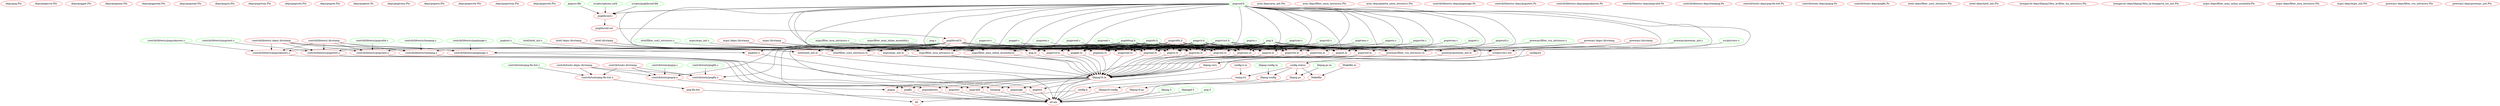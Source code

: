 digraph G {
n37[label=".deps/png.Plo", color="red"];
n36[label=".deps/pngerror.Plo", color="red"];
n35[label=".deps/pngget.Plo", color="red"];
n34[label=".deps/pngmem.Plo", color="red"];
n33[label=".deps/pngpread.Plo", color="red"];
n32[label=".deps/pngread.Plo", color="red"];
n31[label=".deps/pngrio.Plo", color="red"];
n30[label=".deps/pngrtran.Plo", color="red"];
n29[label=".deps/pngrutil.Plo", color="red"];
n28[label=".deps/pngset.Plo", color="red"];
n27[label=".deps/pngtest.Po", color="red"];
n26[label=".deps/pngtrans.Plo", color="red"];
n25[label=".deps/pngwio.Plo", color="red"];
n24[label=".deps/pngwrite.Plo", color="red"];
n23[label=".deps/pngwtran.Plo", color="red"];
n22[label=".deps/pngwutil.Plo", color="red"];
n38[label="Makefile", color="red"];
n39[label="Makefile.in", color="red"];
n42[label="all", color="red"];
n53[label="all-am", color="red"];
n21[label="arm/.deps/arm_init.Plo", color="red"];
n20[label="arm/.deps/filter_neon_intrinsics.Plo", color="red"];
n19[label="arm/.deps/palette_neon_intrinsics.Plo", color="red"];
n50[label="config.h", color="red"];
n52[label="config.h.in", color="red"];
n40[label="config.status", color="red"];
n41[label="configure", color="red"];
n138[label="contrib/libtests/.deps/.dirstamp", color="red"];
n18[label="contrib/libtests/.deps/pngimage.Po", color="red"];
n17[label="contrib/libtests/.deps/pngstest.Po", color="red"];
n16[label="contrib/libtests/.deps/pngunknown.Po", color="red"];
n15[label="contrib/libtests/.deps/pngvalid.Po", color="red"];
n14[label="contrib/libtests/.deps/timepng.Po", color="red"];
n137[label="contrib/libtests/.dirstamp", color="red"];
n147[label="contrib/libtests/pngimage.c", color="green"];
n146[label="contrib/libtests/pngimage.o", color="red"];
n141[label="contrib/libtests/pngstest.c", color="green"];
n140[label="contrib/libtests/pngstest.o", color="red"];
n136[label="contrib/libtests/pngunknown.c", color="green"];
n135[label="contrib/libtests/pngunknown.o", color="red"];
n144[label="contrib/libtests/pngvalid.c", color="green"];
n143[label="contrib/libtests/pngvalid.o", color="red"];
n153[label="contrib/libtests/timepng.c", color="green"];
n152[label="contrib/libtests/timepng.o", color="red"];
n58[label="contrib/tools/.deps/.dirstamp", color="red"];
n13[label="contrib/tools/.deps/png-fix-itxt.Po", color="red"];
n12[label="contrib/tools/.deps/pngcp.Po", color="red"];
n11[label="contrib/tools/.deps/pngfix.Po", color="red"];
n57[label="contrib/tools/.dirstamp", color="red"];
n121[label="contrib/tools/png-fix-itxt.c", color="green"];
n120[label="contrib/tools/png-fix-itxt.o", color="red"];
n150[label="contrib/tools/pngcp.c", color="green"];
n149[label="contrib/tools/pngcp.o", color="red"];
n56[label="contrib/tools/pngfix.c", color="green"];
n55[label="contrib/tools/pngfix.o", color="red"];
n107[label="intel/.deps/.dirstamp", color="red"];
n10[label="intel/.deps/filter_sse2_intrinsics.Plo", color="red"];
n9[label="intel/.deps/intel_init.Plo", color="red"];
n106[label="intel/.dirstamp", color="red"];
n109[label="intel/filter_sse2_intrinsics.c", color="green"];
n108[label="intel/filter_sse2_intrinsics.lo", color="red"];
n105[label="intel/intel_init.c", color="green"];
n104[label="intel/intel_init.lo", color="red"];
n123[label="libpng-config", color="red"];
n124[label="libpng-config.in", color="green"];
n125[label="libpng.3", color="green"];
n129[label="libpng.pc", color="red"];
n130[label="libpng.pc.in", color="green"];
n116[label="libpng.vers", color="red"];
n122[label="libpng16-config", color="red"];
n59[label="libpng16.la", color="red"];
n128[label="libpng16.pc", color="red"];
n126[label="libpngpf.3", color="green"];
n8[label="loongarch/.deps/libpng16lsx_la-filter_lsx_intrinsics.Plo", color="red"];
n7[label="loongarch/.deps/libpng16lsx_la-loongarch_lsx_init.Plo", color="red"];
n99[label="mips/.deps/.dirstamp", color="red"];
n6[label="mips/.deps/filter_mmi_inline_assembly.Plo", color="red"];
n5[label="mips/.deps/filter_msa_intrinsics.Plo", color="red"];
n4[label="mips/.deps/mips_init.Plo", color="red"];
n98[label="mips/.dirstamp", color="red"];
n103[label="mips/filter_mmi_inline_assembly.c", color="green"];
n102[label="mips/filter_mmi_inline_assembly.lo", color="red"];
n101[label="mips/filter_msa_intrinsics.c", color="green"];
n100[label="mips/filter_msa_intrinsics.lo", color="red"];
n97[label="mips/mips_init.c", color="green"];
n96[label="mips/mips_init.lo", color="red"];
n119[label="png-fix-itxt", color="red"];
n127[label="png.5", color="green"];
n61[label="png.c", color="green"];
n62[label="png.h", color="green"];
n60[label="png.lo", color="red"];
n48[label="pngconf.h", color="green"];
n148[label="pngcp", color="red"];
n64[label="pngdebug.h", color="green"];
n69[label="pngerror.c", color="green"];
n68[label="pngerror.lo", color="red"];
n54[label="pngfix", color="red"];
n71[label="pngget.c", color="green"];
n70[label="pngget.lo", color="red"];
n145[label="pngimage", color="red"];
n65[label="pnginfo.h", color="green"];
n45[label="pnglibconf.c", color="red"];
n43[label="pnglibconf.h", color="red"];
n44[label="pnglibconf.out", color="red"];
n73[label="pngmem.c", color="green"];
n72[label="pngmem.lo", color="red"];
n75[label="pngpread.c", color="green"];
n74[label="pngpread.lo", color="red"];
n67[label="pngprefix.h", color="red"];
n63[label="pngpriv.h", color="green"];
n77[label="pngread.c", color="green"];
n76[label="pngread.lo", color="red"];
n79[label="pngrio.c", color="green"];
n78[label="pngrio.lo", color="red"];
n81[label="pngrtran.c", color="green"];
n80[label="pngrtran.lo", color="red"];
n83[label="pngrutil.c", color="green"];
n82[label="pngrutil.lo", color="red"];
n85[label="pngset.c", color="green"];
n84[label="pngset.lo", color="red"];
n139[label="pngstest", color="red"];
n66[label="pngstruct.h", color="green"];
n131[label="pngtest", color="red"];
n133[label="pngtest.c", color="green"];
n132[label="pngtest.o", color="red"];
n87[label="pngtrans.c", color="green"];
n86[label="pngtrans.lo", color="red"];
n134[label="pngunknown", color="red"];
n49[label="pngusr.dfa", color="green"];
n142[label="pngvalid", color="red"];
n89[label="pngwio.c", color="green"];
n88[label="pngwio.lo", color="red"];
n91[label="pngwrite.c", color="green"];
n90[label="pngwrite.lo", color="red"];
n93[label="pngwtran.c", color="green"];
n92[label="pngwtran.lo", color="red"];
n95[label="pngwutil.c", color="green"];
n94[label="pngwutil.lo", color="red"];
n113[label="powerpc/.deps/.dirstamp", color="red"];
n3[label="powerpc/.deps/filter_vsx_intrinsics.Plo", color="red"];
n2[label="powerpc/.deps/powerpc_init.Plo", color="red"];
n112[label="powerpc/.dirstamp", color="red"];
n115[label="powerpc/filter_vsx_intrinsics.c", color="green"];
n114[label="powerpc/filter_vsx_intrinsics.lo", color="red"];
n111[label="powerpc/powerpc_init.c", color="green"];
n110[label="powerpc/powerpc_init.lo", color="red"];
n47[label="scripts/options.awk", color="green"];
n46[label="scripts/pnglibconf.dfa", color="green"];
n118[label="scripts/vers.c", color="green"];
n117[label="scripts/vers.out", color="red"];
n51[label="stamp-h1", color="red"];
n151[label="timepng", color="red"];
n39 -> n38 ; 
n40 -> n38 ; 
n50 -> n42 ; 
n43 -> n42 ; 
n38 -> n53 ; 
n50 -> n53 ; 
n125 -> n53 ; 
n122 -> n53 ; 
n59 -> n53 ; 
n128 -> n53 ; 
n126 -> n53 ; 
n119 -> n53 ; 
n127 -> n53 ; 
n62 -> n53 ; 
n48 -> n53 ; 
n148 -> n53 ; 
n54 -> n53 ; 
n145 -> n53 ; 
n43 -> n53 ; 
n139 -> n53 ; 
n131 -> n53 ; 
n134 -> n53 ; 
n142 -> n53 ; 
n151 -> n53 ; 
n51 -> n50 ; 
n41 -> n40 ; 
n138 -> n146 ; 
n137 -> n146 ; 
n147 -> n146 ; 
n43 -> n146 ; 
n138 -> n140 ; 
n137 -> n140 ; 
n141 -> n140 ; 
n43 -> n140 ; 
n138 -> n135 ; 
n137 -> n135 ; 
n136 -> n135 ; 
n43 -> n135 ; 
n138 -> n143 ; 
n137 -> n143 ; 
n144 -> n143 ; 
n43 -> n143 ; 
n138 -> n152 ; 
n137 -> n152 ; 
n153 -> n152 ; 
n43 -> n152 ; 
n58 -> n120 ; 
n57 -> n120 ; 
n121 -> n120 ; 
n58 -> n149 ; 
n57 -> n149 ; 
n150 -> n149 ; 
n43 -> n149 ; 
n58 -> n55 ; 
n57 -> n55 ; 
n56 -> n55 ; 
n43 -> n55 ; 
n107 -> n108 ; 
n106 -> n108 ; 
n109 -> n108 ; 
n62 -> n108 ; 
n48 -> n108 ; 
n64 -> n108 ; 
n65 -> n108 ; 
n43 -> n108 ; 
n67 -> n108 ; 
n63 -> n108 ; 
n66 -> n108 ; 
n107 -> n104 ; 
n106 -> n104 ; 
n105 -> n104 ; 
n62 -> n104 ; 
n48 -> n104 ; 
n64 -> n104 ; 
n65 -> n104 ; 
n43 -> n104 ; 
n67 -> n104 ; 
n63 -> n104 ; 
n66 -> n104 ; 
n40 -> n123 ; 
n124 -> n123 ; 
n40 -> n129 ; 
n130 -> n129 ; 
n117 -> n116 ; 
n123 -> n122 ; 
n108 -> n59 ; 
n104 -> n59 ; 
n116 -> n59 ; 
n102 -> n59 ; 
n100 -> n59 ; 
n96 -> n59 ; 
n60 -> n59 ; 
n68 -> n59 ; 
n70 -> n59 ; 
n72 -> n59 ; 
n74 -> n59 ; 
n76 -> n59 ; 
n78 -> n59 ; 
n80 -> n59 ; 
n82 -> n59 ; 
n84 -> n59 ; 
n86 -> n59 ; 
n88 -> n59 ; 
n90 -> n59 ; 
n92 -> n59 ; 
n94 -> n59 ; 
n114 -> n59 ; 
n110 -> n59 ; 
n129 -> n128 ; 
n99 -> n102 ; 
n98 -> n102 ; 
n103 -> n102 ; 
n62 -> n102 ; 
n48 -> n102 ; 
n64 -> n102 ; 
n65 -> n102 ; 
n43 -> n102 ; 
n67 -> n102 ; 
n63 -> n102 ; 
n66 -> n102 ; 
n99 -> n100 ; 
n98 -> n100 ; 
n101 -> n100 ; 
n62 -> n100 ; 
n48 -> n100 ; 
n64 -> n100 ; 
n65 -> n100 ; 
n43 -> n100 ; 
n67 -> n100 ; 
n63 -> n100 ; 
n66 -> n100 ; 
n99 -> n96 ; 
n98 -> n96 ; 
n97 -> n96 ; 
n62 -> n96 ; 
n48 -> n96 ; 
n64 -> n96 ; 
n65 -> n96 ; 
n43 -> n96 ; 
n67 -> n96 ; 
n63 -> n96 ; 
n66 -> n96 ; 
n120 -> n119 ; 
n61 -> n60 ; 
n62 -> n60 ; 
n48 -> n60 ; 
n64 -> n60 ; 
n65 -> n60 ; 
n43 -> n60 ; 
n67 -> n60 ; 
n63 -> n60 ; 
n66 -> n60 ; 
n149 -> n148 ; 
n59 -> n148 ; 
n62 -> n68 ; 
n48 -> n68 ; 
n64 -> n68 ; 
n69 -> n68 ; 
n65 -> n68 ; 
n43 -> n68 ; 
n67 -> n68 ; 
n63 -> n68 ; 
n66 -> n68 ; 
n55 -> n54 ; 
n59 -> n54 ; 
n62 -> n70 ; 
n48 -> n70 ; 
n64 -> n70 ; 
n71 -> n70 ; 
n65 -> n70 ; 
n43 -> n70 ; 
n67 -> n70 ; 
n63 -> n70 ; 
n66 -> n70 ; 
n146 -> n145 ; 
n59 -> n145 ; 
n48 -> n45 ; 
n49 -> n45 ; 
n47 -> n45 ; 
n46 -> n45 ; 
n44 -> n43 ; 
n45 -> n44 ; 
n62 -> n72 ; 
n48 -> n72 ; 
n64 -> n72 ; 
n65 -> n72 ; 
n43 -> n72 ; 
n73 -> n72 ; 
n67 -> n72 ; 
n63 -> n72 ; 
n66 -> n72 ; 
n62 -> n74 ; 
n48 -> n74 ; 
n64 -> n74 ; 
n65 -> n74 ; 
n43 -> n74 ; 
n75 -> n74 ; 
n67 -> n74 ; 
n63 -> n74 ; 
n66 -> n74 ; 
n62 -> n76 ; 
n48 -> n76 ; 
n64 -> n76 ; 
n65 -> n76 ; 
n43 -> n76 ; 
n67 -> n76 ; 
n63 -> n76 ; 
n77 -> n76 ; 
n66 -> n76 ; 
n62 -> n78 ; 
n48 -> n78 ; 
n64 -> n78 ; 
n65 -> n78 ; 
n43 -> n78 ; 
n67 -> n78 ; 
n63 -> n78 ; 
n79 -> n78 ; 
n66 -> n78 ; 
n62 -> n80 ; 
n48 -> n80 ; 
n64 -> n80 ; 
n65 -> n80 ; 
n43 -> n80 ; 
n67 -> n80 ; 
n63 -> n80 ; 
n81 -> n80 ; 
n66 -> n80 ; 
n62 -> n82 ; 
n48 -> n82 ; 
n64 -> n82 ; 
n65 -> n82 ; 
n43 -> n82 ; 
n67 -> n82 ; 
n63 -> n82 ; 
n83 -> n82 ; 
n66 -> n82 ; 
n62 -> n84 ; 
n48 -> n84 ; 
n64 -> n84 ; 
n65 -> n84 ; 
n43 -> n84 ; 
n67 -> n84 ; 
n63 -> n84 ; 
n85 -> n84 ; 
n66 -> n84 ; 
n140 -> n139 ; 
n59 -> n139 ; 
n59 -> n131 ; 
n132 -> n131 ; 
n43 -> n132 ; 
n133 -> n132 ; 
n62 -> n86 ; 
n48 -> n86 ; 
n64 -> n86 ; 
n65 -> n86 ; 
n43 -> n86 ; 
n67 -> n86 ; 
n63 -> n86 ; 
n66 -> n86 ; 
n87 -> n86 ; 
n135 -> n134 ; 
n59 -> n134 ; 
n143 -> n142 ; 
n59 -> n142 ; 
n62 -> n88 ; 
n48 -> n88 ; 
n64 -> n88 ; 
n65 -> n88 ; 
n43 -> n88 ; 
n67 -> n88 ; 
n63 -> n88 ; 
n66 -> n88 ; 
n89 -> n88 ; 
n62 -> n90 ; 
n48 -> n90 ; 
n64 -> n90 ; 
n65 -> n90 ; 
n43 -> n90 ; 
n67 -> n90 ; 
n63 -> n90 ; 
n66 -> n90 ; 
n91 -> n90 ; 
n62 -> n92 ; 
n48 -> n92 ; 
n64 -> n92 ; 
n65 -> n92 ; 
n43 -> n92 ; 
n67 -> n92 ; 
n63 -> n92 ; 
n66 -> n92 ; 
n93 -> n92 ; 
n62 -> n94 ; 
n48 -> n94 ; 
n64 -> n94 ; 
n65 -> n94 ; 
n43 -> n94 ; 
n67 -> n94 ; 
n63 -> n94 ; 
n66 -> n94 ; 
n95 -> n94 ; 
n62 -> n114 ; 
n48 -> n114 ; 
n64 -> n114 ; 
n65 -> n114 ; 
n43 -> n114 ; 
n67 -> n114 ; 
n63 -> n114 ; 
n66 -> n114 ; 
n113 -> n114 ; 
n112 -> n114 ; 
n115 -> n114 ; 
n62 -> n110 ; 
n48 -> n110 ; 
n64 -> n110 ; 
n65 -> n110 ; 
n43 -> n110 ; 
n67 -> n110 ; 
n63 -> n110 ; 
n66 -> n110 ; 
n113 -> n110 ; 
n112 -> n110 ; 
n111 -> n110 ; 
n62 -> n117 ; 
n48 -> n117 ; 
n43 -> n117 ; 
n118 -> n117 ; 
n52 -> n51 ; 
n40 -> n51 ; 
n152 -> n151 ; 
n59 -> n151 ; 
}
